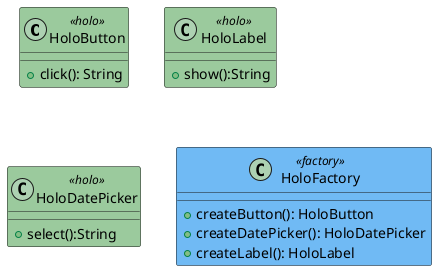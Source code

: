 @startuml AbstractFactory

skinparam class {
    BackgroundColor<<holo>> #9bca9d
	BackgroundColor<<factory>> #70baf4
}

class HoloButton <<holo>> {
    + click(): String
}
class HoloLabel <<holo>> {
    + show():String
}
class HoloDatePicker <<holo>> {
    + select():String
}

class HoloFactory <<factory>>{
    + createButton(): HoloButton
    + createDatePicker(): HoloDatePicker
    + createLabel(): HoloLabel
}
@enduml